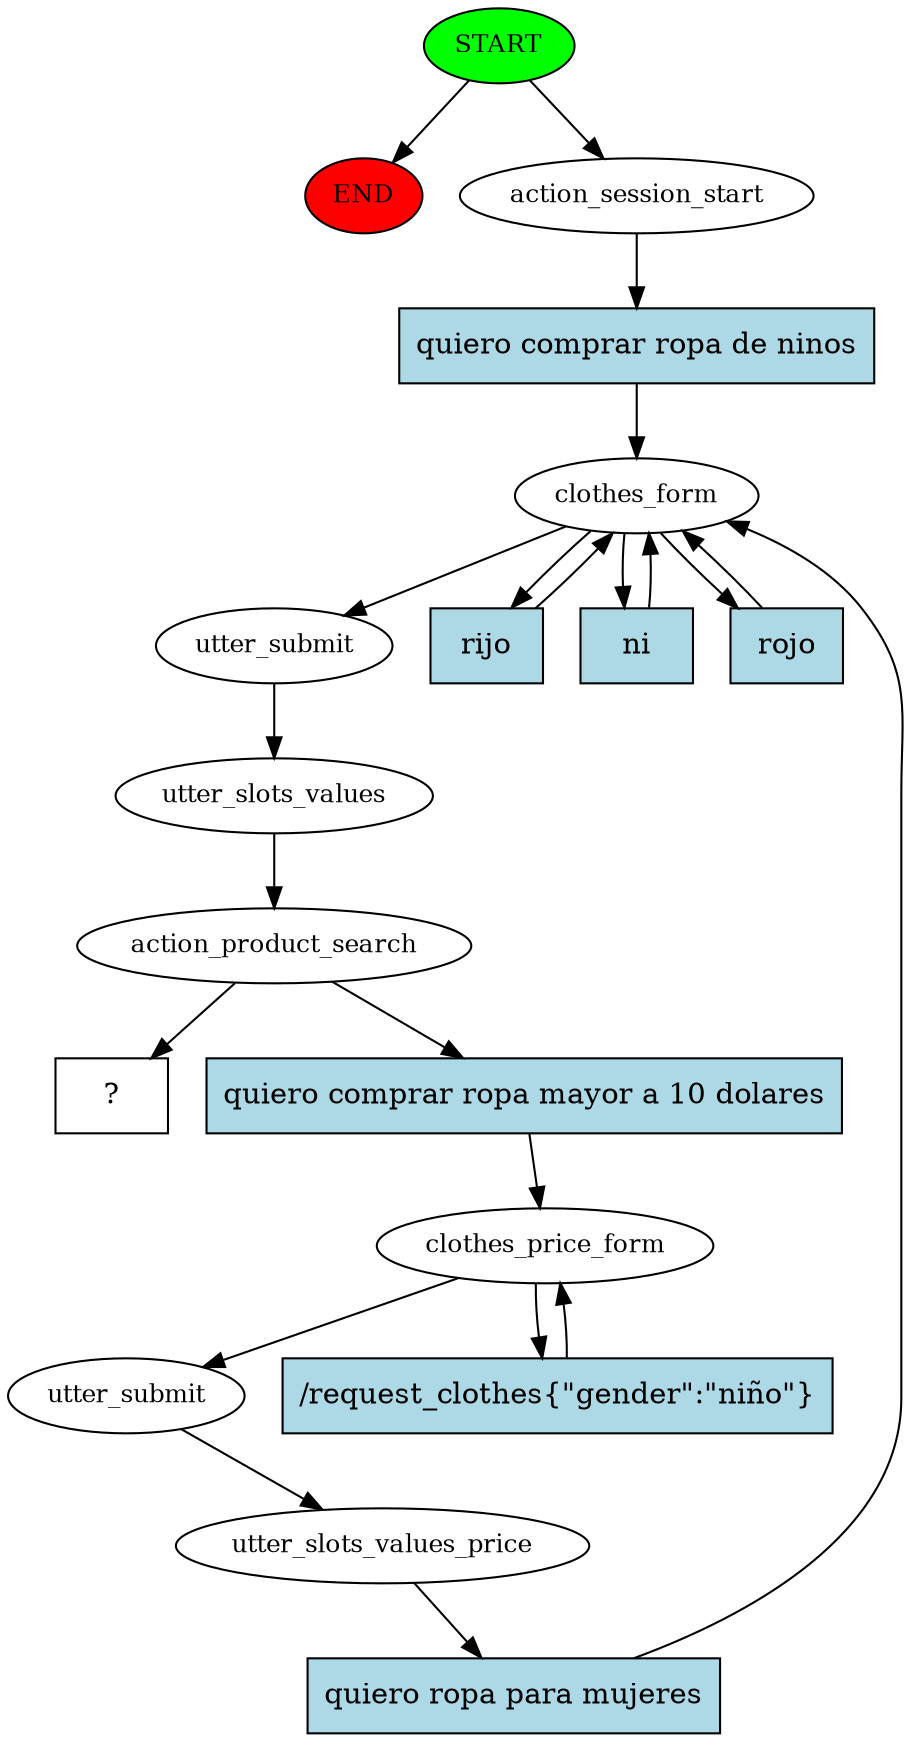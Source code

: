 digraph  {
0 [class="start active", fillcolor=green, fontsize=12, label=START, style=filled];
"-1" [class=end, fillcolor=red, fontsize=12, label=END, style=filled];
1 [class=active, fontsize=12, label=action_session_start];
2 [class=active, fontsize=12, label=clothes_form];
7 [class=active, fontsize=12, label=utter_submit];
8 [class=active, fontsize=12, label=utter_slots_values];
9 [class=active, fontsize=12, label=action_product_search];
10 [class=active, fontsize=12, label=clothes_price_form];
12 [class=active, fontsize=12, label=utter_submit];
13 [class=active, fontsize=12, label=utter_slots_values_price];
23 [class="intent dashed active", label="  ?  ", shape=rect];
24 [class="intent active", fillcolor=lightblue, label="quiero comprar ropa de ninos", shape=rect, style=filled];
25 [class="intent active", fillcolor=lightblue, label=rijo, shape=rect, style=filled];
26 [class="intent active", fillcolor=lightblue, label=ni, shape=rect, style=filled];
27 [class="intent active", fillcolor=lightblue, label=rojo, shape=rect, style=filled];
28 [class="intent active", fillcolor=lightblue, label="quiero comprar ropa mayor a 10 dolares", shape=rect, style=filled];
29 [class="intent active", fillcolor=lightblue, label="/request_clothes{\"gender\":\"niño\"}", shape=rect, style=filled];
30 [class="intent active", fillcolor=lightblue, label="quiero ropa para mujeres", shape=rect, style=filled];
0 -> "-1"  [class="", key=NONE, label=""];
0 -> 1  [class=active, key=NONE, label=""];
1 -> 24  [class=active, key=0];
2 -> 7  [class=active, key=NONE, label=""];
2 -> 25  [class=active, key=0];
2 -> 26  [class=active, key=0];
2 -> 27  [class=active, key=0];
7 -> 8  [class=active, key=NONE, label=""];
8 -> 9  [class=active, key=NONE, label=""];
9 -> 23  [class=active, key=NONE, label=""];
9 -> 28  [class=active, key=0];
10 -> 12  [class=active, key=NONE, label=""];
10 -> 29  [class=active, key=0];
12 -> 13  [class=active, key=NONE, label=""];
13 -> 30  [class=active, key=0];
24 -> 2  [class=active, key=0];
25 -> 2  [class=active, key=0];
26 -> 2  [class=active, key=0];
27 -> 2  [class=active, key=0];
28 -> 10  [class=active, key=0];
29 -> 10  [class=active, key=0];
30 -> 2  [class=active, key=0];
}
